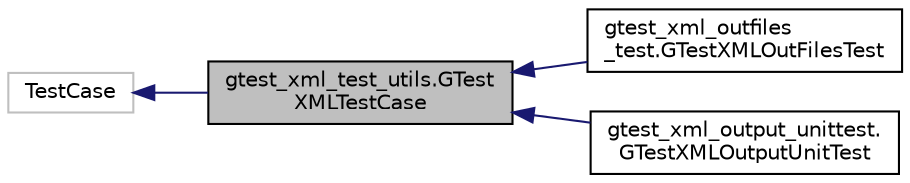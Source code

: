 digraph "gtest_xml_test_utils.GTestXMLTestCase"
{
 // LATEX_PDF_SIZE
  edge [fontname="Helvetica",fontsize="10",labelfontname="Helvetica",labelfontsize="10"];
  node [fontname="Helvetica",fontsize="10",shape=record];
  rankdir="LR";
  Node1 [label="gtest_xml_test_utils.GTest\lXMLTestCase",height=0.2,width=0.4,color="black", fillcolor="grey75", style="filled", fontcolor="black",tooltip=" "];
  Node2 -> Node1 [dir="back",color="midnightblue",fontsize="10",style="solid"];
  Node2 [label="TestCase",height=0.2,width=0.4,color="grey75", fillcolor="white", style="filled",tooltip=" "];
  Node1 -> Node3 [dir="back",color="midnightblue",fontsize="10",style="solid"];
  Node3 [label="gtest_xml_outfiles\l_test.GTestXMLOutFilesTest",height=0.2,width=0.4,color="black", fillcolor="white", style="filled",URL="$classgtest__xml__outfiles__test_1_1GTestXMLOutFilesTest.html",tooltip=" "];
  Node1 -> Node4 [dir="back",color="midnightblue",fontsize="10",style="solid"];
  Node4 [label="gtest_xml_output_unittest.\lGTestXMLOutputUnitTest",height=0.2,width=0.4,color="black", fillcolor="white", style="filled",URL="$classgtest__xml__output__unittest_1_1GTestXMLOutputUnitTest.html",tooltip=" "];
}
